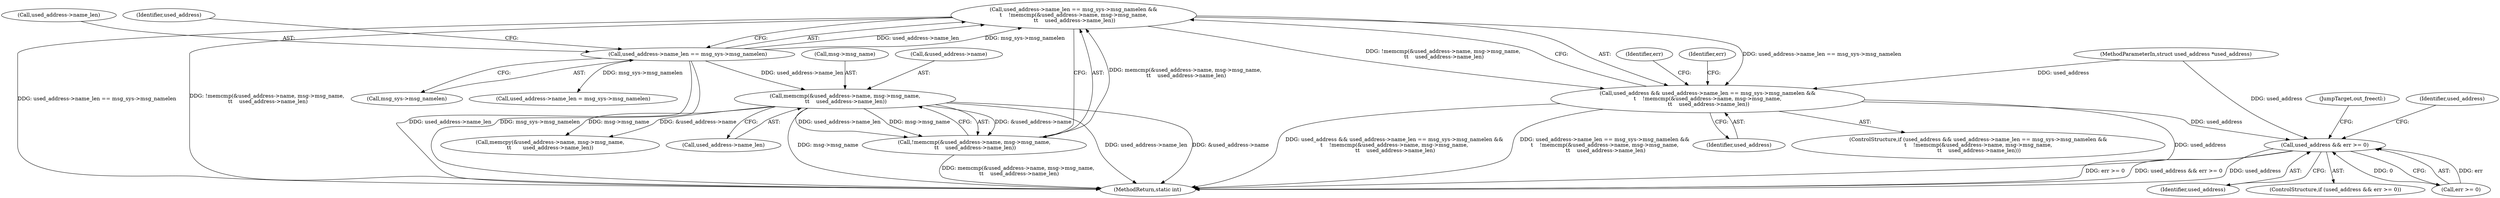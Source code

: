 digraph "0_linux_bc909d9ddbf7778371e36a651d6e4194b1cc7d4c@API" {
"1000348" [label="(Call,used_address->name_len == msg_sys->msg_namelen &&\n\t    !memcmp(&used_address->name, msg->msg_name,\n \t\t    used_address->name_len))"];
"1000349" [label="(Call,used_address->name_len == msg_sys->msg_namelen)"];
"1000356" [label="(Call,!memcmp(&used_address->name, msg->msg_name,\n \t\t    used_address->name_len))"];
"1000357" [label="(Call,memcmp(&used_address->name, msg->msg_name,\n \t\t    used_address->name_len))"];
"1000346" [label="(Call,used_address && used_address->name_len == msg_sys->msg_namelen &&\n\t    !memcmp(&used_address->name, msg->msg_name,\n \t\t    used_address->name_len))"];
"1000383" [label="(Call,used_address && err >= 0)"];
"1000432" [label="(MethodReturn,static int)"];
"1000353" [label="(Call,msg_sys->msg_namelen)"];
"1000384" [label="(Identifier,used_address)"];
"1000112" [label="(MethodParameterIn,struct used_address *used_address)"];
"1000382" [label="(ControlStructure,if (used_address && err >= 0))"];
"1000389" [label="(Call,used_address->name_len = msg_sys->msg_namelen)"];
"1000348" [label="(Call,used_address->name_len == msg_sys->msg_namelen &&\n\t    !memcmp(&used_address->name, msg->msg_name,\n \t\t    used_address->name_len))"];
"1000365" [label="(Call,used_address->name_len)"];
"1000346" [label="(Call,used_address && used_address->name_len == msg_sys->msg_namelen &&\n\t    !memcmp(&used_address->name, msg->msg_name,\n \t\t    used_address->name_len))"];
"1000357" [label="(Call,memcmp(&used_address->name, msg->msg_name,\n \t\t    used_address->name_len))"];
"1000347" [label="(Identifier,used_address)"];
"1000358" [label="(Call,&used_address->name)"];
"1000407" [label="(JumpTarget,out_freectl:)"];
"1000350" [label="(Call,used_address->name_len)"];
"1000356" [label="(Call,!memcmp(&used_address->name, msg->msg_name,\n \t\t    used_address->name_len))"];
"1000391" [label="(Identifier,used_address)"];
"1000345" [label="(ControlStructure,if (used_address && used_address->name_len == msg_sys->msg_namelen &&\n\t    !memcmp(&used_address->name, msg->msg_name,\n \t\t    used_address->name_len)))"];
"1000385" [label="(Call,err >= 0)"];
"1000370" [label="(Identifier,err)"];
"1000349" [label="(Call,used_address->name_len == msg_sys->msg_namelen)"];
"1000377" [label="(Identifier,err)"];
"1000362" [label="(Call,msg->msg_name)"];
"1000383" [label="(Call,used_address && err >= 0)"];
"1000360" [label="(Identifier,used_address)"];
"1000396" [label="(Call,memcpy(&used_address->name, msg->msg_name,\n\t\t       used_address->name_len))"];
"1000348" -> "1000346"  [label="AST: "];
"1000348" -> "1000349"  [label="CFG: "];
"1000348" -> "1000356"  [label="CFG: "];
"1000349" -> "1000348"  [label="AST: "];
"1000356" -> "1000348"  [label="AST: "];
"1000346" -> "1000348"  [label="CFG: "];
"1000348" -> "1000432"  [label="DDG: !memcmp(&used_address->name, msg->msg_name,\n \t\t    used_address->name_len)"];
"1000348" -> "1000432"  [label="DDG: used_address->name_len == msg_sys->msg_namelen"];
"1000348" -> "1000346"  [label="DDG: used_address->name_len == msg_sys->msg_namelen"];
"1000348" -> "1000346"  [label="DDG: !memcmp(&used_address->name, msg->msg_name,\n \t\t    used_address->name_len)"];
"1000349" -> "1000348"  [label="DDG: used_address->name_len"];
"1000349" -> "1000348"  [label="DDG: msg_sys->msg_namelen"];
"1000356" -> "1000348"  [label="DDG: memcmp(&used_address->name, msg->msg_name,\n \t\t    used_address->name_len)"];
"1000349" -> "1000353"  [label="CFG: "];
"1000350" -> "1000349"  [label="AST: "];
"1000353" -> "1000349"  [label="AST: "];
"1000360" -> "1000349"  [label="CFG: "];
"1000349" -> "1000432"  [label="DDG: msg_sys->msg_namelen"];
"1000349" -> "1000432"  [label="DDG: used_address->name_len"];
"1000349" -> "1000357"  [label="DDG: used_address->name_len"];
"1000349" -> "1000389"  [label="DDG: msg_sys->msg_namelen"];
"1000356" -> "1000357"  [label="CFG: "];
"1000357" -> "1000356"  [label="AST: "];
"1000356" -> "1000432"  [label="DDG: memcmp(&used_address->name, msg->msg_name,\n \t\t    used_address->name_len)"];
"1000357" -> "1000356"  [label="DDG: &used_address->name"];
"1000357" -> "1000356"  [label="DDG: msg->msg_name"];
"1000357" -> "1000356"  [label="DDG: used_address->name_len"];
"1000357" -> "1000365"  [label="CFG: "];
"1000358" -> "1000357"  [label="AST: "];
"1000362" -> "1000357"  [label="AST: "];
"1000365" -> "1000357"  [label="AST: "];
"1000357" -> "1000432"  [label="DDG: used_address->name_len"];
"1000357" -> "1000432"  [label="DDG: &used_address->name"];
"1000357" -> "1000432"  [label="DDG: msg->msg_name"];
"1000357" -> "1000396"  [label="DDG: &used_address->name"];
"1000357" -> "1000396"  [label="DDG: msg->msg_name"];
"1000346" -> "1000345"  [label="AST: "];
"1000346" -> "1000347"  [label="CFG: "];
"1000347" -> "1000346"  [label="AST: "];
"1000370" -> "1000346"  [label="CFG: "];
"1000377" -> "1000346"  [label="CFG: "];
"1000346" -> "1000432"  [label="DDG: used_address->name_len == msg_sys->msg_namelen &&\n\t    !memcmp(&used_address->name, msg->msg_name,\n \t\t    used_address->name_len)"];
"1000346" -> "1000432"  [label="DDG: used_address"];
"1000346" -> "1000432"  [label="DDG: used_address && used_address->name_len == msg_sys->msg_namelen &&\n\t    !memcmp(&used_address->name, msg->msg_name,\n \t\t    used_address->name_len)"];
"1000112" -> "1000346"  [label="DDG: used_address"];
"1000346" -> "1000383"  [label="DDG: used_address"];
"1000383" -> "1000382"  [label="AST: "];
"1000383" -> "1000384"  [label="CFG: "];
"1000383" -> "1000385"  [label="CFG: "];
"1000384" -> "1000383"  [label="AST: "];
"1000385" -> "1000383"  [label="AST: "];
"1000391" -> "1000383"  [label="CFG: "];
"1000407" -> "1000383"  [label="CFG: "];
"1000383" -> "1000432"  [label="DDG: used_address && err >= 0"];
"1000383" -> "1000432"  [label="DDG: used_address"];
"1000383" -> "1000432"  [label="DDG: err >= 0"];
"1000112" -> "1000383"  [label="DDG: used_address"];
"1000385" -> "1000383"  [label="DDG: err"];
"1000385" -> "1000383"  [label="DDG: 0"];
}
